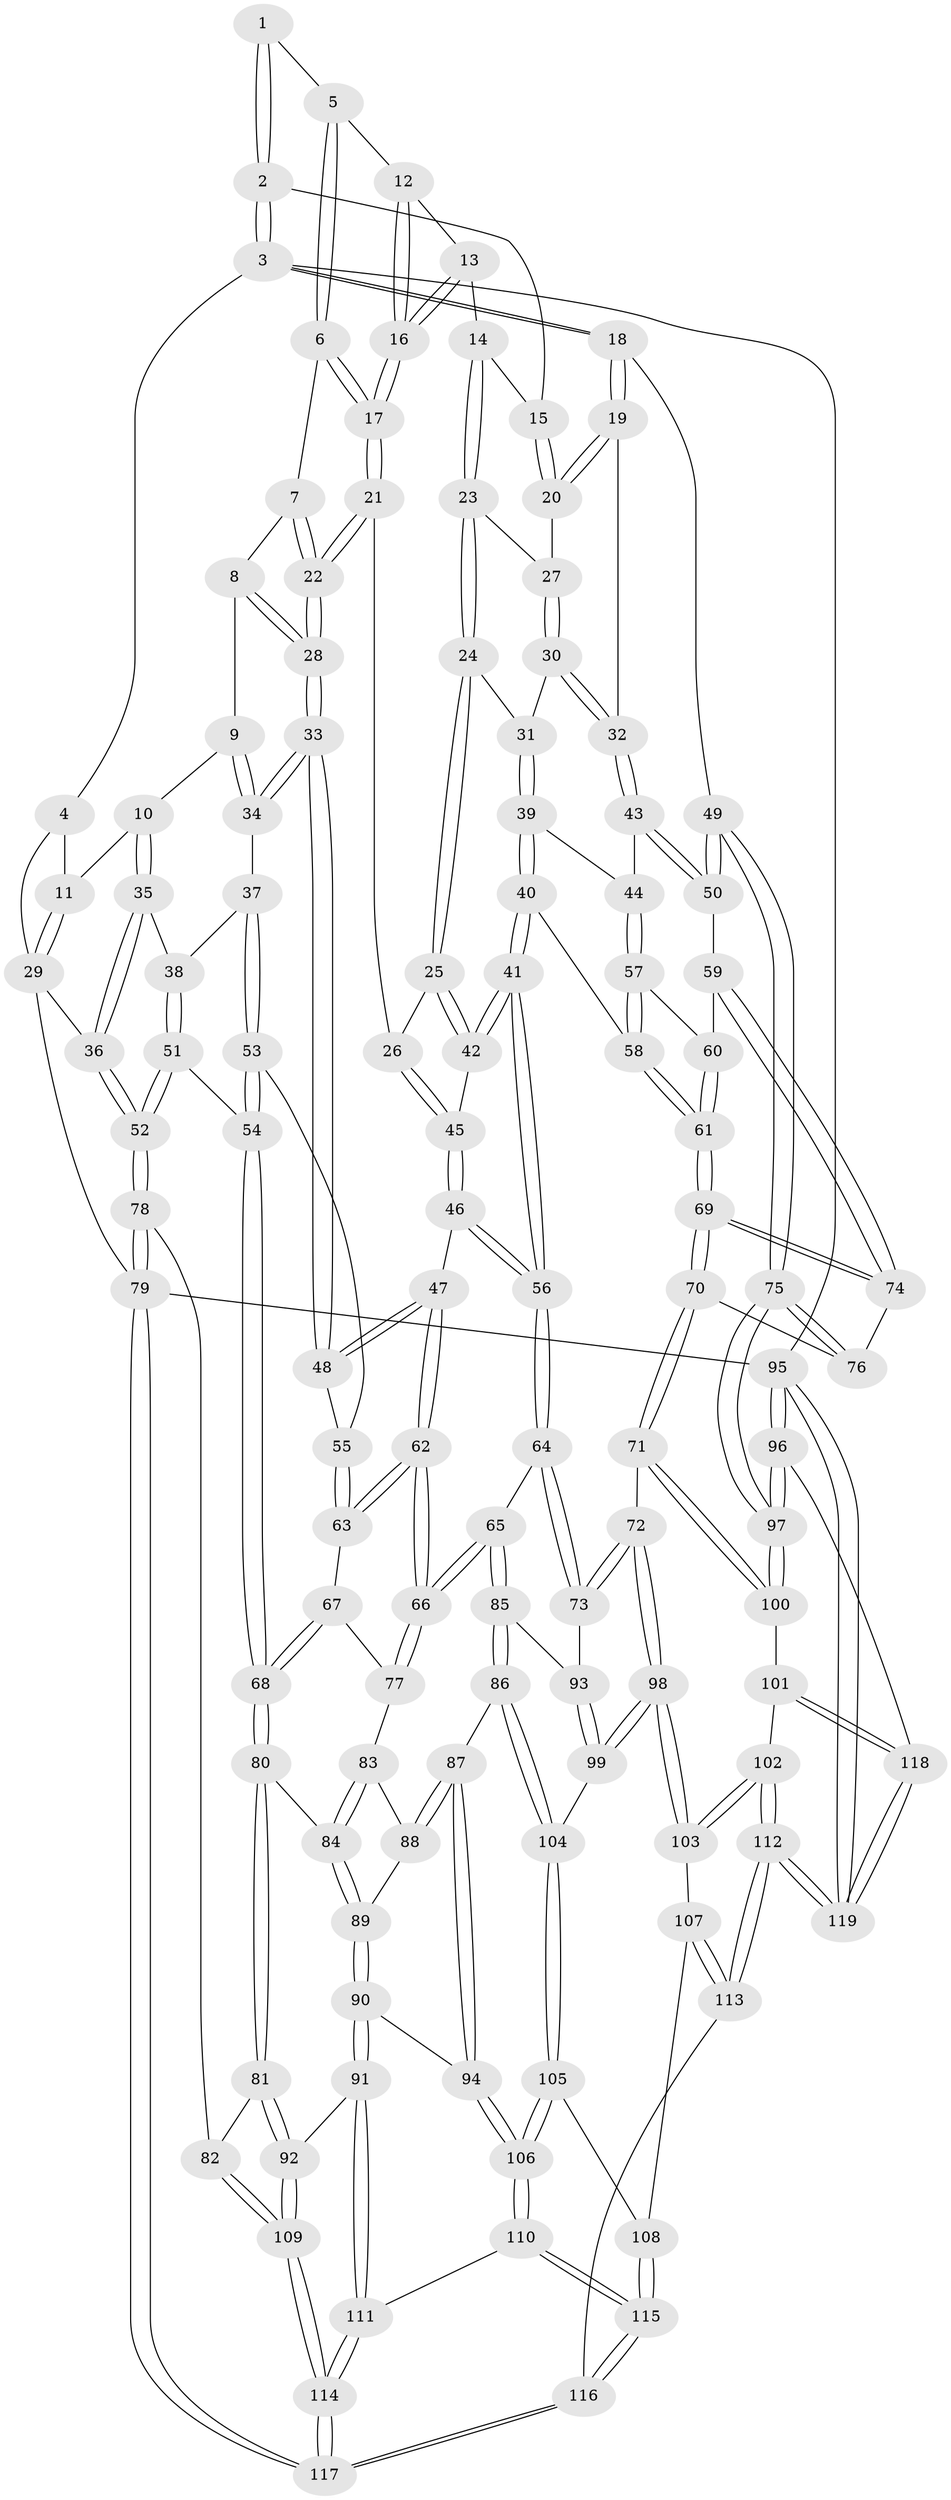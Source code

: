 // coarse degree distribution, {3: 0.11764705882352941, 5: 0.38235294117647056, 4: 0.5}
// Generated by graph-tools (version 1.1) at 2025/42/03/06/25 10:42:32]
// undirected, 119 vertices, 294 edges
graph export_dot {
graph [start="1"]
  node [color=gray90,style=filled];
  1 [pos="+0.4836030855253229+0"];
  2 [pos="+0.8588298442458473+0"];
  3 [pos="+1+0"];
  4 [pos="+0.14998173024798955+0"];
  5 [pos="+0.4904817212331111+0"];
  6 [pos="+0.46114522556745546+0.0034870920581014627"];
  7 [pos="+0.39557755075995654+0.09380201374607472"];
  8 [pos="+0.3238285171677801+0.11836318310848769"];
  9 [pos="+0.2156539110386547+0.12178699343709998"];
  10 [pos="+0.21526240341659184+0.12168821702945941"];
  11 [pos="+0.19536354277384238+0.07391265494873588"];
  12 [pos="+0.5527299951824206+0.009145151961460506"];
  13 [pos="+0.6433119138240683+0.07115130248041356"];
  14 [pos="+0.7681986466211549+0.03725458542232236"];
  15 [pos="+0.8012730107795554+0"];
  16 [pos="+0.5602752486499549+0.20554808793732943"];
  17 [pos="+0.551313395429032+0.23272586188690766"];
  18 [pos="+1+0.17557257815956412"];
  19 [pos="+1+0.2009030869282049"];
  20 [pos="+0.891598798232085+0.11996364274985082"];
  21 [pos="+0.5509110664340421+0.2362952792744894"];
  22 [pos="+0.5446404299521557+0.23838057833307624"];
  23 [pos="+0.7537721737965153+0.12256474448002286"];
  24 [pos="+0.6778026588947639+0.2501366031704391"];
  25 [pos="+0.6103942667175241+0.2559044430219861"];
  26 [pos="+0.5567938197373185+0.23849243574708964"];
  27 [pos="+0.8552825158916577+0.2177163595175603"];
  28 [pos="+0.48145794987003854+0.28134127516834045"];
  29 [pos="+0+0.19408952738519092"];
  30 [pos="+0.8686804411668203+0.2810552771925926"];
  31 [pos="+0.7246347322704298+0.2811398632109154"];
  32 [pos="+0.881244384838929+0.28918911551705967"];
  33 [pos="+0.4569940879130549+0.3069521761066853"];
  34 [pos="+0.4020578700188232+0.30613359483445823"];
  35 [pos="+0.1672497454586406+0.23061752353811613"];
  36 [pos="+0+0.307291995179473"];
  37 [pos="+0.3064589309707393+0.3523894182578815"];
  38 [pos="+0.1940599850273515+0.31434939810051254"];
  39 [pos="+0.7399018236578888+0.3756285546364818"];
  40 [pos="+0.6969612793260561+0.46364071964479153"];
  41 [pos="+0.684547268376221+0.46545138115011736"];
  42 [pos="+0.6294097422143596+0.38370068082879594"];
  43 [pos="+0.8837775697128105+0.34559659308045976"];
  44 [pos="+0.8347807475048308+0.40183235350620117"];
  45 [pos="+0.5717100205686566+0.42024618237028316"];
  46 [pos="+0.5501734912886111+0.44171969444966197"];
  47 [pos="+0.49691752190452226+0.4383013064483434"];
  48 [pos="+0.46265649992645297+0.38260616185565693"];
  49 [pos="+1+0.47091507447792286"];
  50 [pos="+0.9996771929985706+0.46247523768361004"];
  51 [pos="+0.1652892928161992+0.38548092995328437"];
  52 [pos="+0+0.49312912420133614"];
  53 [pos="+0.3119499606088784+0.4563130052426823"];
  54 [pos="+0.23434366100300355+0.5333775768800701"];
  55 [pos="+0.3714766479974676+0.4612490633970279"];
  56 [pos="+0.6399308058413319+0.5042356249068494"];
  57 [pos="+0.8273839318222457+0.45233490402855625"];
  58 [pos="+0.7042045995724917+0.4673167179701715"];
  59 [pos="+0.924630177709719+0.5060188319160183"];
  60 [pos="+0.8294674891533315+0.4558117482452065"];
  61 [pos="+0.7917939928194832+0.5844898291251402"];
  62 [pos="+0.4811859083382859+0.5546935848404582"];
  63 [pos="+0.40259957142393527+0.5165310460618889"];
  64 [pos="+0.6054359697617506+0.5918937422613746"];
  65 [pos="+0.5317312722520512+0.6037313736179404"];
  66 [pos="+0.4877049882772456+0.5716238830731906"];
  67 [pos="+0.3431617195424579+0.5543622704062146"];
  68 [pos="+0.23130156314109843+0.5489610935514581"];
  69 [pos="+0.8121208777734796+0.653373322720841"];
  70 [pos="+0.8098143015193333+0.665297109823229"];
  71 [pos="+0.790817682463239+0.6922513096194356"];
  72 [pos="+0.7864202524569733+0.6936344368952292"];
  73 [pos="+0.6994009986560115+0.6678905841781724"];
  74 [pos="+0.9050966259674622+0.5445745256947296"];
  75 [pos="+1+0.6826090651494197"];
  76 [pos="+1+0.6582860768617406"];
  77 [pos="+0.40607706934052457+0.6116907613220888"];
  78 [pos="+0+0.6437213984659105"];
  79 [pos="+0+1"];
  80 [pos="+0.21844139308959873+0.5720000401379094"];
  81 [pos="+0.15611232879986053+0.6076175693355635"];
  82 [pos="+0+0.6547115765442106"];
  83 [pos="+0.4042194230646812+0.6140146866356522"];
  84 [pos="+0.27866718261613405+0.6241256804199807"];
  85 [pos="+0.49413442896999027+0.748995960698908"];
  86 [pos="+0.4708297543152954+0.7773770174853252"];
  87 [pos="+0.4617770816291396+0.7800441682986313"];
  88 [pos="+0.3924419434351837+0.6610772918323582"];
  89 [pos="+0.31541163272937006+0.6825908550758024"];
  90 [pos="+0.31976128930968173+0.8091777529903261"];
  91 [pos="+0.29300945072576623+0.8214284453150876"];
  92 [pos="+0.2797239708211477+0.8236183543669934"];
  93 [pos="+0.6043861846782248+0.7452777819677708"];
  94 [pos="+0.41270891324985376+0.8126835777394192"];
  95 [pos="+1+1"];
  96 [pos="+1+0.8508619165928047"];
  97 [pos="+1+0.8050670222054306"];
  98 [pos="+0.7107841835250486+0.8355847994678753"];
  99 [pos="+0.6355086926020675+0.8204589600173887"];
  100 [pos="+0.9139393928076781+0.8306801492438952"];
  101 [pos="+0.8828600339472997+0.8931998009400042"];
  102 [pos="+0.7698083404341955+0.9391478924404592"];
  103 [pos="+0.7115663988269947+0.8431342893507797"];
  104 [pos="+0.557432100434294+0.851106847463803"];
  105 [pos="+0.5621802387386289+0.8753200007574585"];
  106 [pos="+0.4371915117915954+0.9294801211394355"];
  107 [pos="+0.6502951723797048+0.901054609038113"];
  108 [pos="+0.5658046000543995+0.8881711648631735"];
  109 [pos="+0.16557829660864007+0.8900783273811194"];
  110 [pos="+0.4403201022106651+0.9518802745414459"];
  111 [pos="+0.34169073310690357+0.9641231618131825"];
  112 [pos="+0.6884404288314591+1"];
  113 [pos="+0.6130409014841542+1"];
  114 [pos="+0.12149248396607376+1"];
  115 [pos="+0.5347642101842179+1"];
  116 [pos="+0.5718176300111973+1"];
  117 [pos="+0.09412406763269564+1"];
  118 [pos="+0.9177406765367393+0.9782148317333019"];
  119 [pos="+0.8815466936793911+1"];
  1 -- 2;
  1 -- 2;
  1 -- 5;
  2 -- 3;
  2 -- 3;
  2 -- 15;
  3 -- 4;
  3 -- 18;
  3 -- 18;
  3 -- 95;
  4 -- 11;
  4 -- 29;
  5 -- 6;
  5 -- 6;
  5 -- 12;
  6 -- 7;
  6 -- 17;
  6 -- 17;
  7 -- 8;
  7 -- 22;
  7 -- 22;
  8 -- 9;
  8 -- 28;
  8 -- 28;
  9 -- 10;
  9 -- 34;
  9 -- 34;
  10 -- 11;
  10 -- 35;
  10 -- 35;
  11 -- 29;
  11 -- 29;
  12 -- 13;
  12 -- 16;
  12 -- 16;
  13 -- 14;
  13 -- 16;
  13 -- 16;
  14 -- 15;
  14 -- 23;
  14 -- 23;
  15 -- 20;
  15 -- 20;
  16 -- 17;
  16 -- 17;
  17 -- 21;
  17 -- 21;
  18 -- 19;
  18 -- 19;
  18 -- 49;
  19 -- 20;
  19 -- 20;
  19 -- 32;
  20 -- 27;
  21 -- 22;
  21 -- 22;
  21 -- 26;
  22 -- 28;
  22 -- 28;
  23 -- 24;
  23 -- 24;
  23 -- 27;
  24 -- 25;
  24 -- 25;
  24 -- 31;
  25 -- 26;
  25 -- 42;
  25 -- 42;
  26 -- 45;
  26 -- 45;
  27 -- 30;
  27 -- 30;
  28 -- 33;
  28 -- 33;
  29 -- 36;
  29 -- 79;
  30 -- 31;
  30 -- 32;
  30 -- 32;
  31 -- 39;
  31 -- 39;
  32 -- 43;
  32 -- 43;
  33 -- 34;
  33 -- 34;
  33 -- 48;
  33 -- 48;
  34 -- 37;
  35 -- 36;
  35 -- 36;
  35 -- 38;
  36 -- 52;
  36 -- 52;
  37 -- 38;
  37 -- 53;
  37 -- 53;
  38 -- 51;
  38 -- 51;
  39 -- 40;
  39 -- 40;
  39 -- 44;
  40 -- 41;
  40 -- 41;
  40 -- 58;
  41 -- 42;
  41 -- 42;
  41 -- 56;
  41 -- 56;
  42 -- 45;
  43 -- 44;
  43 -- 50;
  43 -- 50;
  44 -- 57;
  44 -- 57;
  45 -- 46;
  45 -- 46;
  46 -- 47;
  46 -- 56;
  46 -- 56;
  47 -- 48;
  47 -- 48;
  47 -- 62;
  47 -- 62;
  48 -- 55;
  49 -- 50;
  49 -- 50;
  49 -- 75;
  49 -- 75;
  50 -- 59;
  51 -- 52;
  51 -- 52;
  51 -- 54;
  52 -- 78;
  52 -- 78;
  53 -- 54;
  53 -- 54;
  53 -- 55;
  54 -- 68;
  54 -- 68;
  55 -- 63;
  55 -- 63;
  56 -- 64;
  56 -- 64;
  57 -- 58;
  57 -- 58;
  57 -- 60;
  58 -- 61;
  58 -- 61;
  59 -- 60;
  59 -- 74;
  59 -- 74;
  60 -- 61;
  60 -- 61;
  61 -- 69;
  61 -- 69;
  62 -- 63;
  62 -- 63;
  62 -- 66;
  62 -- 66;
  63 -- 67;
  64 -- 65;
  64 -- 73;
  64 -- 73;
  65 -- 66;
  65 -- 66;
  65 -- 85;
  65 -- 85;
  66 -- 77;
  66 -- 77;
  67 -- 68;
  67 -- 68;
  67 -- 77;
  68 -- 80;
  68 -- 80;
  69 -- 70;
  69 -- 70;
  69 -- 74;
  69 -- 74;
  70 -- 71;
  70 -- 71;
  70 -- 76;
  71 -- 72;
  71 -- 100;
  71 -- 100;
  72 -- 73;
  72 -- 73;
  72 -- 98;
  72 -- 98;
  73 -- 93;
  74 -- 76;
  75 -- 76;
  75 -- 76;
  75 -- 97;
  75 -- 97;
  77 -- 83;
  78 -- 79;
  78 -- 79;
  78 -- 82;
  79 -- 117;
  79 -- 117;
  79 -- 95;
  80 -- 81;
  80 -- 81;
  80 -- 84;
  81 -- 82;
  81 -- 92;
  81 -- 92;
  82 -- 109;
  82 -- 109;
  83 -- 84;
  83 -- 84;
  83 -- 88;
  84 -- 89;
  84 -- 89;
  85 -- 86;
  85 -- 86;
  85 -- 93;
  86 -- 87;
  86 -- 104;
  86 -- 104;
  87 -- 88;
  87 -- 88;
  87 -- 94;
  87 -- 94;
  88 -- 89;
  89 -- 90;
  89 -- 90;
  90 -- 91;
  90 -- 91;
  90 -- 94;
  91 -- 92;
  91 -- 111;
  91 -- 111;
  92 -- 109;
  92 -- 109;
  93 -- 99;
  93 -- 99;
  94 -- 106;
  94 -- 106;
  95 -- 96;
  95 -- 96;
  95 -- 119;
  95 -- 119;
  96 -- 97;
  96 -- 97;
  96 -- 118;
  97 -- 100;
  97 -- 100;
  98 -- 99;
  98 -- 99;
  98 -- 103;
  98 -- 103;
  99 -- 104;
  100 -- 101;
  101 -- 102;
  101 -- 118;
  101 -- 118;
  102 -- 103;
  102 -- 103;
  102 -- 112;
  102 -- 112;
  103 -- 107;
  104 -- 105;
  104 -- 105;
  105 -- 106;
  105 -- 106;
  105 -- 108;
  106 -- 110;
  106 -- 110;
  107 -- 108;
  107 -- 113;
  107 -- 113;
  108 -- 115;
  108 -- 115;
  109 -- 114;
  109 -- 114;
  110 -- 111;
  110 -- 115;
  110 -- 115;
  111 -- 114;
  111 -- 114;
  112 -- 113;
  112 -- 113;
  112 -- 119;
  112 -- 119;
  113 -- 116;
  114 -- 117;
  114 -- 117;
  115 -- 116;
  115 -- 116;
  116 -- 117;
  116 -- 117;
  118 -- 119;
  118 -- 119;
}
